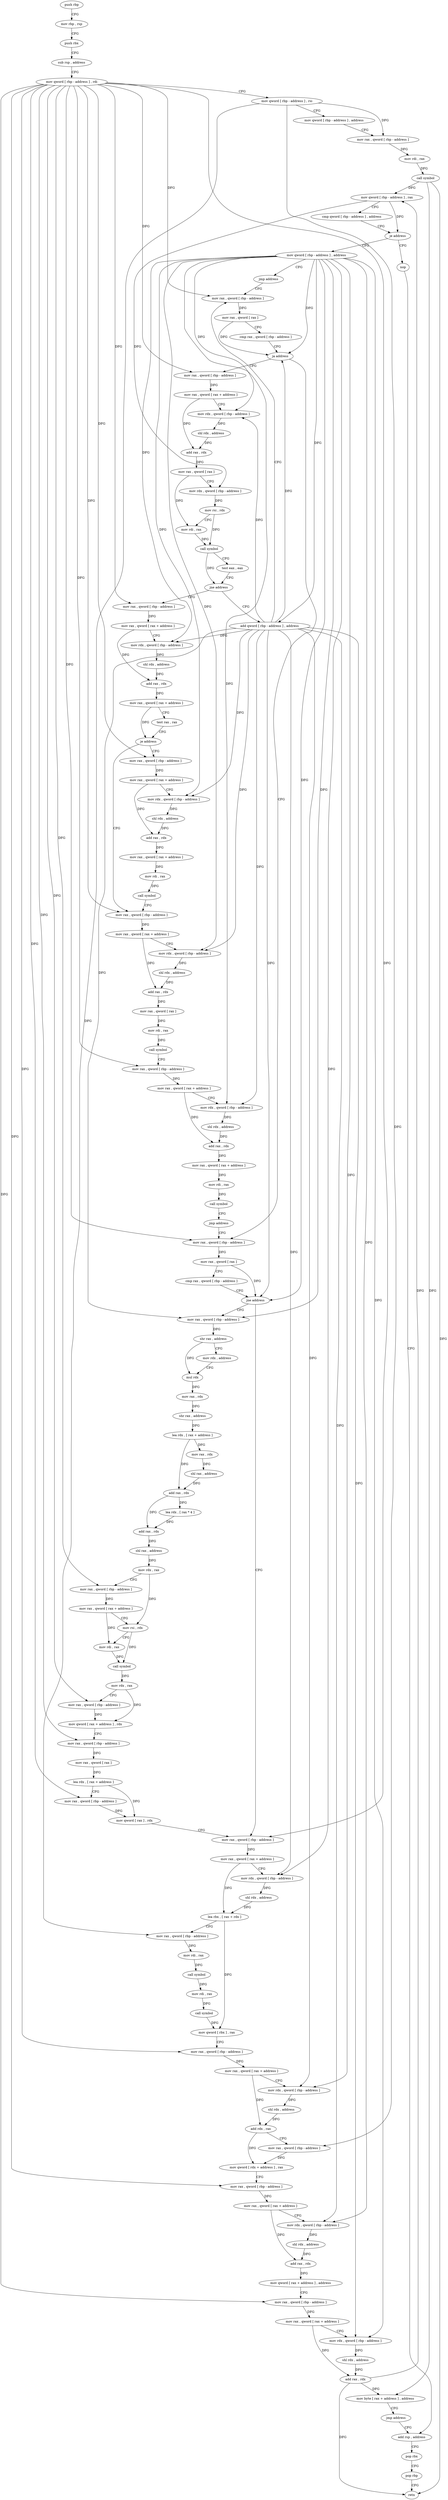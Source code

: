 digraph "func" {
"184649" [label = "push rbp" ]
"184650" [label = "mov rbp , rsp" ]
"184653" [label = "push rbx" ]
"184654" [label = "sub rsp , address" ]
"184658" [label = "mov qword [ rbp - address ] , rdi" ]
"184662" [label = "mov qword [ rbp - address ] , rsi" ]
"184666" [label = "mov qword [ rbp - address ] , address" ]
"184674" [label = "mov rax , qword [ rbp - address ]" ]
"184678" [label = "mov rdi , rax" ]
"184681" [label = "call symbol" ]
"184686" [label = "mov qword [ rbp - address ] , rax" ]
"184690" [label = "cmp qword [ rbp - address ] , address" ]
"184695" [label = "je address" ]
"185142" [label = "nop" ]
"184701" [label = "mov qword [ rbp - address ] , address" ]
"185143" [label = "add rsp , address" ]
"184709" [label = "jmp address" ]
"184882" [label = "mov rax , qword [ rbp - address ]" ]
"184886" [label = "mov rax , qword [ rax ]" ]
"184889" [label = "cmp rax , qword [ rbp - address ]" ]
"184893" [label = "ja address" ]
"184714" [label = "mov rax , qword [ rbp - address ]" ]
"184899" [label = "mov rax , qword [ rbp - address ]" ]
"184718" [label = "mov rax , qword [ rax + address ]" ]
"184722" [label = "mov rdx , qword [ rbp - address ]" ]
"184726" [label = "shl rdx , address" ]
"184730" [label = "add rax , rdx" ]
"184733" [label = "mov rax , qword [ rax ]" ]
"184736" [label = "mov rdx , qword [ rbp - address ]" ]
"184740" [label = "mov rsi , rdx" ]
"184743" [label = "mov rdi , rax" ]
"184746" [label = "call symbol" ]
"184751" [label = "test eax , eax" ]
"184753" [label = "jne address" ]
"184877" [label = "add qword [ rbp - address ] , address" ]
"184755" [label = "mov rax , qword [ rbp - address ]" ]
"184903" [label = "mov rax , qword [ rax ]" ]
"184906" [label = "cmp rax , qword [ rbp - address ]" ]
"184910" [label = "jne address" ]
"185020" [label = "mov rax , qword [ rbp - address ]" ]
"184912" [label = "mov rax , qword [ rbp - address ]" ]
"184759" [label = "mov rax , qword [ rax + address ]" ]
"184763" [label = "mov rdx , qword [ rbp - address ]" ]
"184767" [label = "shl rdx , address" ]
"184771" [label = "add rax , rdx" ]
"184774" [label = "mov rax , qword [ rax + address ]" ]
"184778" [label = "test rax , rax" ]
"184781" [label = "je address" ]
"184814" [label = "mov rax , qword [ rbp - address ]" ]
"184783" [label = "mov rax , qword [ rbp - address ]" ]
"185024" [label = "mov rax , qword [ rax + address ]" ]
"185028" [label = "mov rdx , qword [ rbp - address ]" ]
"185032" [label = "shl rdx , address" ]
"185036" [label = "lea rbx , [ rax + rdx ]" ]
"185040" [label = "mov rax , qword [ rbp - address ]" ]
"185044" [label = "mov rdi , rax" ]
"185047" [label = "call symbol" ]
"185052" [label = "mov rdi , rax" ]
"185055" [label = "call symbol" ]
"185060" [label = "mov qword [ rbx ] , rax" ]
"185063" [label = "mov rax , qword [ rbp - address ]" ]
"185067" [label = "mov rax , qword [ rax + address ]" ]
"185071" [label = "mov rdx , qword [ rbp - address ]" ]
"185075" [label = "shl rdx , address" ]
"185079" [label = "add rdx , rax" ]
"185082" [label = "mov rax , qword [ rbp - address ]" ]
"185086" [label = "mov qword [ rdx + address ] , rax" ]
"185090" [label = "mov rax , qword [ rbp - address ]" ]
"185094" [label = "mov rax , qword [ rax + address ]" ]
"185098" [label = "mov rdx , qword [ rbp - address ]" ]
"185102" [label = "shl rdx , address" ]
"185106" [label = "add rax , rdx" ]
"185109" [label = "mov qword [ rax + address ] , address" ]
"185117" [label = "mov rax , qword [ rbp - address ]" ]
"185121" [label = "mov rax , qword [ rax + address ]" ]
"185125" [label = "mov rdx , qword [ rbp - address ]" ]
"185129" [label = "shl rdx , address" ]
"185133" [label = "add rax , rdx" ]
"185136" [label = "mov byte [ rax + address ] , address" ]
"185140" [label = "jmp address" ]
"184916" [label = "shr rax , address" ]
"184920" [label = "mov rdx , address" ]
"184930" [label = "mul rdx" ]
"184933" [label = "mov rax , rdx" ]
"184936" [label = "shr rax , address" ]
"184940" [label = "lea rdx , [ rax + address ]" ]
"184944" [label = "mov rax , rdx" ]
"184947" [label = "shl rax , address" ]
"184951" [label = "add rax , rdx" ]
"184954" [label = "lea rdx , [ rax * 4 ]" ]
"184962" [label = "add rax , rdx" ]
"184965" [label = "shl rax , address" ]
"184969" [label = "mov rdx , rax" ]
"184972" [label = "mov rax , qword [ rbp - address ]" ]
"184976" [label = "mov rax , qword [ rax + address ]" ]
"184980" [label = "mov rsi , rdx" ]
"184983" [label = "mov rdi , rax" ]
"184986" [label = "call symbol" ]
"184991" [label = "mov rdx , rax" ]
"184994" [label = "mov rax , qword [ rbp - address ]" ]
"184998" [label = "mov qword [ rax + address ] , rdx" ]
"185002" [label = "mov rax , qword [ rbp - address ]" ]
"185006" [label = "mov rax , qword [ rax ]" ]
"185009" [label = "lea rdx , [ rax + address ]" ]
"185013" [label = "mov rax , qword [ rbp - address ]" ]
"185017" [label = "mov qword [ rax ] , rdx" ]
"184818" [label = "mov rax , qword [ rax + address ]" ]
"184822" [label = "mov rdx , qword [ rbp - address ]" ]
"184826" [label = "shl rdx , address" ]
"184830" [label = "add rax , rdx" ]
"184833" [label = "mov rax , qword [ rax ]" ]
"184836" [label = "mov rdi , rax" ]
"184839" [label = "call symbol" ]
"184844" [label = "mov rax , qword [ rbp - address ]" ]
"184848" [label = "mov rax , qword [ rax + address ]" ]
"184852" [label = "mov rdx , qword [ rbp - address ]" ]
"184856" [label = "shl rdx , address" ]
"184860" [label = "add rax , rdx" ]
"184863" [label = "mov rax , qword [ rax + address ]" ]
"184867" [label = "mov rdi , rax" ]
"184870" [label = "call symbol" ]
"184875" [label = "jmp address" ]
"184787" [label = "mov rax , qword [ rax + address ]" ]
"184791" [label = "mov rdx , qword [ rbp - address ]" ]
"184795" [label = "shl rdx , address" ]
"184799" [label = "add rax , rdx" ]
"184802" [label = "mov rax , qword [ rax + address ]" ]
"184806" [label = "mov rdi , rax" ]
"184809" [label = "call symbol" ]
"185147" [label = "pop rbx" ]
"185148" [label = "pop rbp" ]
"185149" [label = "retn" ]
"184649" -> "184650" [ label = "CFG" ]
"184650" -> "184653" [ label = "CFG" ]
"184653" -> "184654" [ label = "CFG" ]
"184654" -> "184658" [ label = "CFG" ]
"184658" -> "184662" [ label = "CFG" ]
"184658" -> "184882" [ label = "DFG" ]
"184658" -> "184714" [ label = "DFG" ]
"184658" -> "184899" [ label = "DFG" ]
"184658" -> "184755" [ label = "DFG" ]
"184658" -> "185020" [ label = "DFG" ]
"184658" -> "185063" [ label = "DFG" ]
"184658" -> "185090" [ label = "DFG" ]
"184658" -> "185117" [ label = "DFG" ]
"184658" -> "184972" [ label = "DFG" ]
"184658" -> "184994" [ label = "DFG" ]
"184658" -> "185002" [ label = "DFG" ]
"184658" -> "185013" [ label = "DFG" ]
"184658" -> "184814" [ label = "DFG" ]
"184658" -> "184844" [ label = "DFG" ]
"184658" -> "184783" [ label = "DFG" ]
"184662" -> "184666" [ label = "CFG" ]
"184662" -> "184674" [ label = "DFG" ]
"184662" -> "185040" [ label = "DFG" ]
"184662" -> "185082" [ label = "DFG" ]
"184666" -> "184674" [ label = "CFG" ]
"184674" -> "184678" [ label = "DFG" ]
"184678" -> "184681" [ label = "DFG" ]
"184681" -> "184686" [ label = "DFG" ]
"184681" -> "185149" [ label = "DFG" ]
"184681" -> "185136" [ label = "DFG" ]
"184686" -> "184690" [ label = "CFG" ]
"184686" -> "184695" [ label = "DFG" ]
"184686" -> "184736" [ label = "DFG" ]
"184690" -> "184695" [ label = "CFG" ]
"184695" -> "185142" [ label = "CFG" ]
"184695" -> "184701" [ label = "CFG" ]
"185142" -> "185143" [ label = "CFG" ]
"184701" -> "184709" [ label = "CFG" ]
"184701" -> "184893" [ label = "DFG" ]
"184701" -> "184722" [ label = "DFG" ]
"184701" -> "184910" [ label = "DFG" ]
"184701" -> "184877" [ label = "DFG" ]
"184701" -> "184763" [ label = "DFG" ]
"184701" -> "185028" [ label = "DFG" ]
"184701" -> "185071" [ label = "DFG" ]
"184701" -> "185098" [ label = "DFG" ]
"184701" -> "185125" [ label = "DFG" ]
"184701" -> "184912" [ label = "DFG" ]
"184701" -> "184822" [ label = "DFG" ]
"184701" -> "184852" [ label = "DFG" ]
"184701" -> "184791" [ label = "DFG" ]
"185143" -> "185147" [ label = "CFG" ]
"184709" -> "184882" [ label = "CFG" ]
"184882" -> "184886" [ label = "DFG" ]
"184886" -> "184889" [ label = "CFG" ]
"184886" -> "184893" [ label = "DFG" ]
"184889" -> "184893" [ label = "CFG" ]
"184893" -> "184714" [ label = "CFG" ]
"184893" -> "184899" [ label = "CFG" ]
"184714" -> "184718" [ label = "DFG" ]
"184899" -> "184903" [ label = "DFG" ]
"184718" -> "184722" [ label = "CFG" ]
"184718" -> "184730" [ label = "DFG" ]
"184722" -> "184726" [ label = "DFG" ]
"184726" -> "184730" [ label = "DFG" ]
"184730" -> "184733" [ label = "DFG" ]
"184733" -> "184736" [ label = "CFG" ]
"184733" -> "184743" [ label = "DFG" ]
"184736" -> "184740" [ label = "DFG" ]
"184740" -> "184743" [ label = "CFG" ]
"184740" -> "184746" [ label = "DFG" ]
"184743" -> "184746" [ label = "DFG" ]
"184746" -> "184751" [ label = "CFG" ]
"184746" -> "184753" [ label = "DFG" ]
"184751" -> "184753" [ label = "CFG" ]
"184753" -> "184877" [ label = "CFG" ]
"184753" -> "184755" [ label = "CFG" ]
"184877" -> "184882" [ label = "CFG" ]
"184877" -> "184893" [ label = "DFG" ]
"184877" -> "184722" [ label = "DFG" ]
"184877" -> "184910" [ label = "DFG" ]
"184877" -> "184763" [ label = "DFG" ]
"184877" -> "185028" [ label = "DFG" ]
"184877" -> "185071" [ label = "DFG" ]
"184877" -> "185098" [ label = "DFG" ]
"184877" -> "185125" [ label = "DFG" ]
"184877" -> "184912" [ label = "DFG" ]
"184877" -> "184822" [ label = "DFG" ]
"184877" -> "184852" [ label = "DFG" ]
"184877" -> "184791" [ label = "DFG" ]
"184755" -> "184759" [ label = "DFG" ]
"184903" -> "184906" [ label = "CFG" ]
"184903" -> "184910" [ label = "DFG" ]
"184906" -> "184910" [ label = "CFG" ]
"184910" -> "185020" [ label = "CFG" ]
"184910" -> "184912" [ label = "CFG" ]
"185020" -> "185024" [ label = "DFG" ]
"184912" -> "184916" [ label = "DFG" ]
"184759" -> "184763" [ label = "CFG" ]
"184759" -> "184771" [ label = "DFG" ]
"184763" -> "184767" [ label = "DFG" ]
"184767" -> "184771" [ label = "DFG" ]
"184771" -> "184774" [ label = "DFG" ]
"184774" -> "184778" [ label = "CFG" ]
"184774" -> "184781" [ label = "DFG" ]
"184778" -> "184781" [ label = "CFG" ]
"184781" -> "184814" [ label = "CFG" ]
"184781" -> "184783" [ label = "CFG" ]
"184814" -> "184818" [ label = "DFG" ]
"184783" -> "184787" [ label = "DFG" ]
"185024" -> "185028" [ label = "CFG" ]
"185024" -> "185036" [ label = "DFG" ]
"185028" -> "185032" [ label = "DFG" ]
"185032" -> "185036" [ label = "DFG" ]
"185036" -> "185040" [ label = "CFG" ]
"185036" -> "185060" [ label = "DFG" ]
"185040" -> "185044" [ label = "DFG" ]
"185044" -> "185047" [ label = "DFG" ]
"185047" -> "185052" [ label = "DFG" ]
"185052" -> "185055" [ label = "DFG" ]
"185055" -> "185060" [ label = "DFG" ]
"185060" -> "185063" [ label = "CFG" ]
"185063" -> "185067" [ label = "DFG" ]
"185067" -> "185071" [ label = "CFG" ]
"185067" -> "185079" [ label = "DFG" ]
"185071" -> "185075" [ label = "DFG" ]
"185075" -> "185079" [ label = "DFG" ]
"185079" -> "185082" [ label = "CFG" ]
"185079" -> "185086" [ label = "DFG" ]
"185082" -> "185086" [ label = "DFG" ]
"185086" -> "185090" [ label = "CFG" ]
"185090" -> "185094" [ label = "DFG" ]
"185094" -> "185098" [ label = "CFG" ]
"185094" -> "185106" [ label = "DFG" ]
"185098" -> "185102" [ label = "DFG" ]
"185102" -> "185106" [ label = "DFG" ]
"185106" -> "185109" [ label = "DFG" ]
"185109" -> "185117" [ label = "CFG" ]
"185117" -> "185121" [ label = "DFG" ]
"185121" -> "185125" [ label = "CFG" ]
"185121" -> "185133" [ label = "DFG" ]
"185125" -> "185129" [ label = "DFG" ]
"185129" -> "185133" [ label = "DFG" ]
"185133" -> "185136" [ label = "DFG" ]
"185133" -> "184686" [ label = "DFG" ]
"185133" -> "185149" [ label = "DFG" ]
"185136" -> "185140" [ label = "CFG" ]
"185140" -> "185143" [ label = "CFG" ]
"184916" -> "184920" [ label = "CFG" ]
"184916" -> "184930" [ label = "DFG" ]
"184920" -> "184930" [ label = "CFG" ]
"184930" -> "184933" [ label = "DFG" ]
"184933" -> "184936" [ label = "DFG" ]
"184936" -> "184940" [ label = "DFG" ]
"184940" -> "184944" [ label = "DFG" ]
"184940" -> "184951" [ label = "DFG" ]
"184944" -> "184947" [ label = "DFG" ]
"184947" -> "184951" [ label = "DFG" ]
"184951" -> "184954" [ label = "DFG" ]
"184951" -> "184962" [ label = "DFG" ]
"184954" -> "184962" [ label = "DFG" ]
"184962" -> "184965" [ label = "DFG" ]
"184965" -> "184969" [ label = "DFG" ]
"184969" -> "184972" [ label = "CFG" ]
"184969" -> "184980" [ label = "DFG" ]
"184972" -> "184976" [ label = "DFG" ]
"184976" -> "184980" [ label = "CFG" ]
"184976" -> "184983" [ label = "DFG" ]
"184980" -> "184983" [ label = "CFG" ]
"184980" -> "184986" [ label = "DFG" ]
"184983" -> "184986" [ label = "DFG" ]
"184986" -> "184991" [ label = "DFG" ]
"184991" -> "184994" [ label = "CFG" ]
"184991" -> "184998" [ label = "DFG" ]
"184994" -> "184998" [ label = "DFG" ]
"184998" -> "185002" [ label = "CFG" ]
"185002" -> "185006" [ label = "DFG" ]
"185006" -> "185009" [ label = "DFG" ]
"185009" -> "185013" [ label = "CFG" ]
"185009" -> "185017" [ label = "DFG" ]
"185013" -> "185017" [ label = "DFG" ]
"185017" -> "185020" [ label = "CFG" ]
"184818" -> "184822" [ label = "CFG" ]
"184818" -> "184830" [ label = "DFG" ]
"184822" -> "184826" [ label = "DFG" ]
"184826" -> "184830" [ label = "DFG" ]
"184830" -> "184833" [ label = "DFG" ]
"184833" -> "184836" [ label = "DFG" ]
"184836" -> "184839" [ label = "DFG" ]
"184839" -> "184844" [ label = "CFG" ]
"184844" -> "184848" [ label = "DFG" ]
"184848" -> "184852" [ label = "CFG" ]
"184848" -> "184860" [ label = "DFG" ]
"184852" -> "184856" [ label = "DFG" ]
"184856" -> "184860" [ label = "DFG" ]
"184860" -> "184863" [ label = "DFG" ]
"184863" -> "184867" [ label = "DFG" ]
"184867" -> "184870" [ label = "DFG" ]
"184870" -> "184875" [ label = "CFG" ]
"184875" -> "184899" [ label = "CFG" ]
"184787" -> "184791" [ label = "CFG" ]
"184787" -> "184799" [ label = "DFG" ]
"184791" -> "184795" [ label = "DFG" ]
"184795" -> "184799" [ label = "DFG" ]
"184799" -> "184802" [ label = "DFG" ]
"184802" -> "184806" [ label = "DFG" ]
"184806" -> "184809" [ label = "DFG" ]
"184809" -> "184814" [ label = "CFG" ]
"185147" -> "185148" [ label = "CFG" ]
"185148" -> "185149" [ label = "CFG" ]
}
